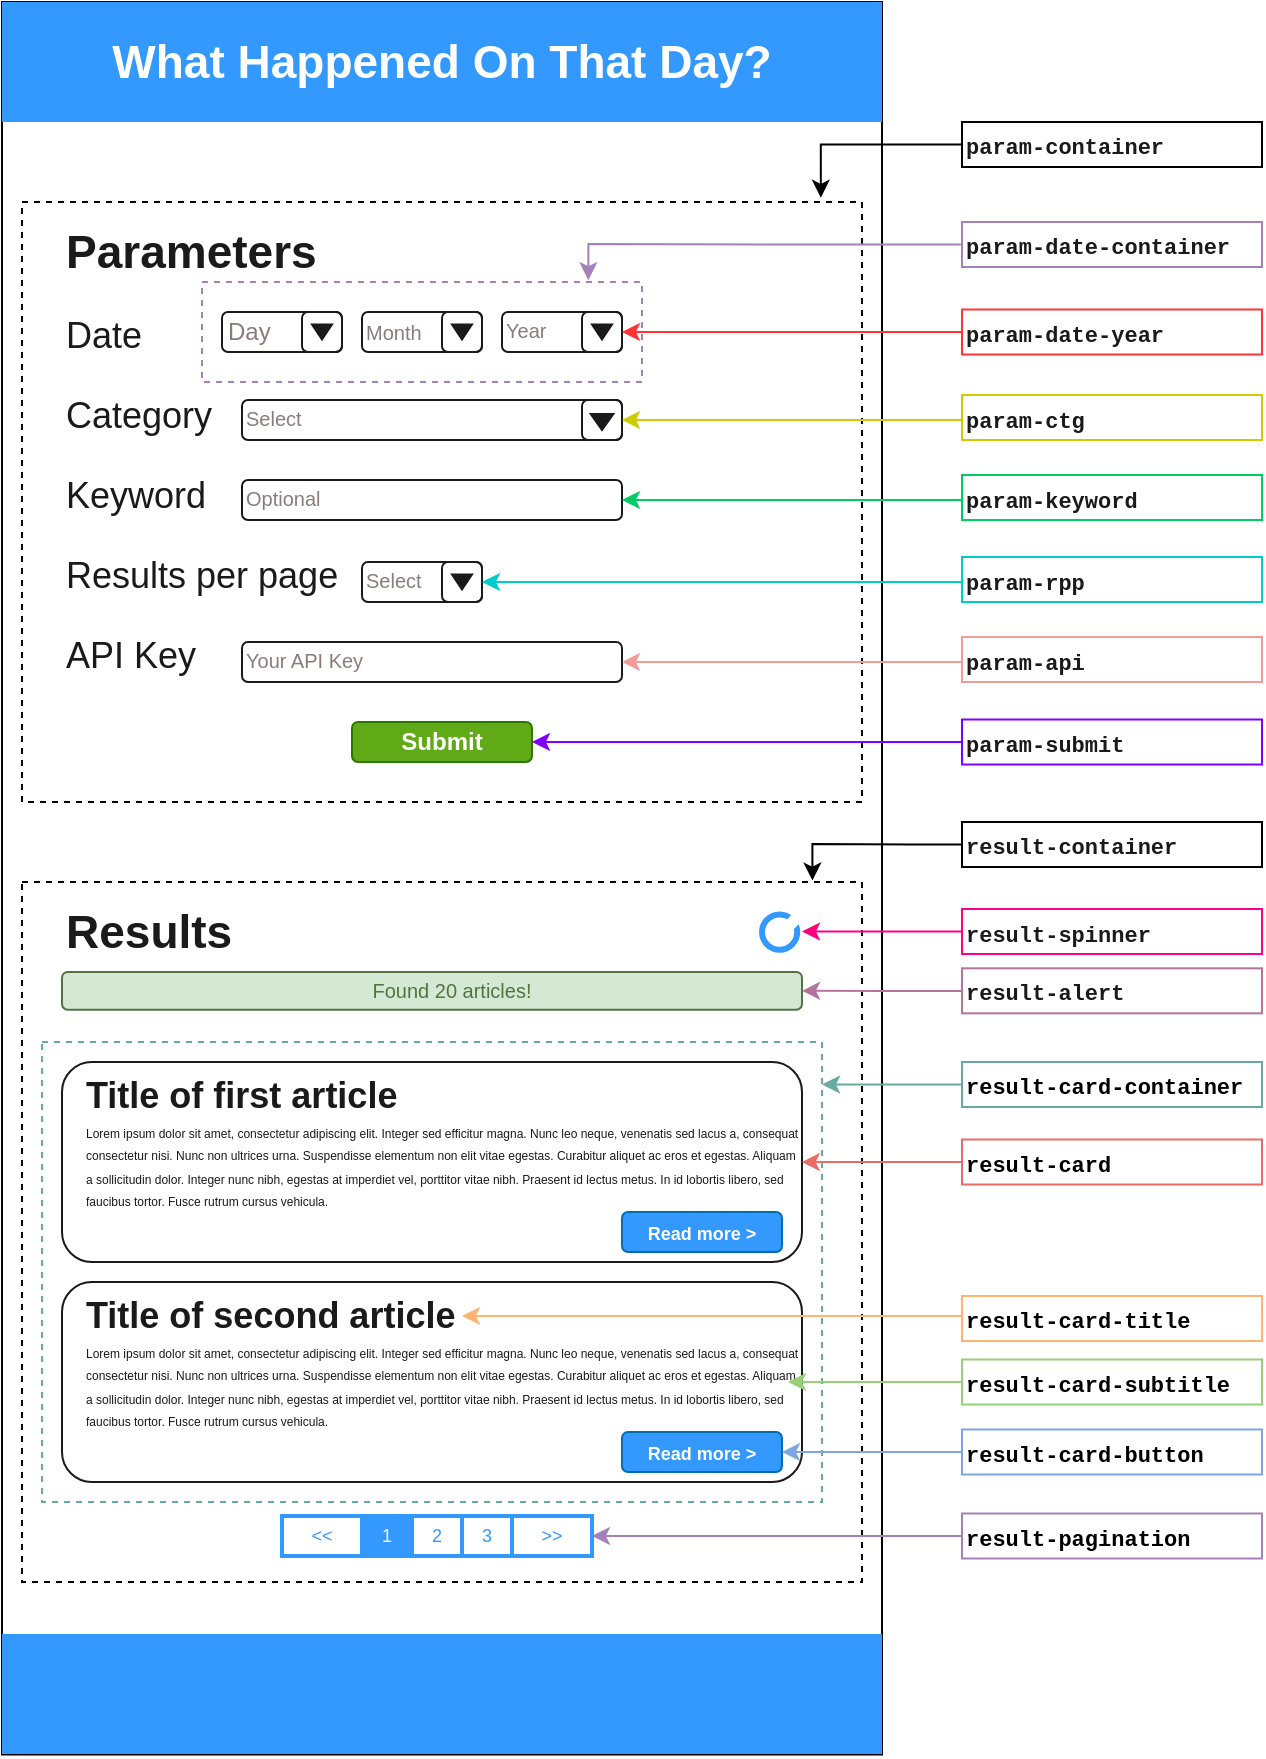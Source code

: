 <mxfile version="20.7.4" type="device"><diagram id="oCm2_WXpaMKiT0WMFbg2" name="Page-1"><mxGraphModel dx="1834" dy="1027" grid="1" gridSize="10" guides="1" tooltips="1" connect="1" arrows="1" fold="1" page="0" pageScale="1" pageWidth="1169" pageHeight="827" math="0" shadow="0"><root><mxCell id="0"/><mxCell id="1" parent="0"/><mxCell id="-UzWEQXrL9eR-i7PNAqn-1" value="" style="rounded=0;whiteSpace=wrap;html=1;rotation=90;fillColor=#FFFFFF;strokeColor=default;movable=0;resizable=0;rotatable=0;deletable=0;editable=0;connectable=0;" parent="1" vertex="1"><mxGeometry x="-258.12" y="258.13" width="876.25" height="440" as="geometry"/></mxCell><mxCell id="-UzWEQXrL9eR-i7PNAqn-127" value="" style="rounded=0;whiteSpace=wrap;html=1;strokeColor=#000000;strokeWidth=1;fontFamily=Courier New;fontSize=11;fontColor=#1A1A1A;fillColor=none;dashed=1;" parent="1" vertex="1"><mxGeometry x="-30" y="140" width="420" height="300" as="geometry"/></mxCell><mxCell id="-UzWEQXrL9eR-i7PNAqn-124" value="" style="rounded=0;whiteSpace=wrap;html=1;strokeColor=#000000;strokeWidth=1;fontFamily=Courier New;fontSize=11;fontColor=#1A1A1A;fillColor=none;dashed=1;" parent="1" vertex="1"><mxGeometry x="-30" y="480" width="420" height="350" as="geometry"/></mxCell><mxCell id="-UzWEQXrL9eR-i7PNAqn-115" value="" style="rounded=0;whiteSpace=wrap;html=1;strokeColor=#67AB9F;strokeWidth=1;fontFamily=Courier New;fontSize=11;fontColor=#1A1A1A;fillColor=none;dashed=1;" parent="1" vertex="1"><mxGeometry x="-20" y="560" width="390" height="230" as="geometry"/></mxCell><mxCell id="-UzWEQXrL9eR-i7PNAqn-2" value="" style="rounded=0;whiteSpace=wrap;html=1;fillColor=#3399FF;fontColor=#ffffff;strokeColor=none;" parent="1" vertex="1"><mxGeometry x="-40" y="40" width="440" height="60" as="geometry"/></mxCell><mxCell id="-UzWEQXrL9eR-i7PNAqn-3" value="&lt;font color=&quot;#ffffff&quot; style=&quot;font-size: 23px;&quot;&gt;&lt;b style=&quot;&quot;&gt;What Happened On That Day?&lt;/b&gt;&lt;/font&gt;" style="text;html=1;strokeColor=none;fillColor=none;align=center;verticalAlign=middle;whiteSpace=wrap;rounded=0;" parent="1" vertex="1"><mxGeometry x="-40" y="40" width="440" height="60" as="geometry"/></mxCell><mxCell id="-UzWEQXrL9eR-i7PNAqn-4" value="&lt;font color=&quot;#1a1a1a&quot;&gt;&lt;b&gt;Parameters&lt;/b&gt;&lt;/font&gt;" style="text;html=1;align=left;verticalAlign=middle;whiteSpace=wrap;rounded=0;fontSize=23;" parent="1" vertex="1"><mxGeometry x="-10" y="150" width="160" height="30" as="geometry"/></mxCell><mxCell id="-UzWEQXrL9eR-i7PNAqn-5" value="&lt;font style=&quot;font-size: 18px;&quot;&gt;Date&lt;/font&gt;" style="text;html=1;strokeColor=none;fillColor=none;align=left;verticalAlign=middle;whiteSpace=wrap;rounded=0;fontSize=23;fontColor=#1A1A1A;" parent="1" vertex="1"><mxGeometry x="-10" y="190" width="60" height="30" as="geometry"/></mxCell><mxCell id="-UzWEQXrL9eR-i7PNAqn-10" value="" style="group" parent="1" vertex="1" connectable="0"><mxGeometry x="70" y="195" width="60" height="25" as="geometry"/></mxCell><mxCell id="-UzWEQXrL9eR-i7PNAqn-7" value="" style="rounded=1;whiteSpace=wrap;html=1;fontSize=18;fontColor=#1A1A1A;fillColor=none;strokeColor=#1A1A1A;strokeWidth=1;" parent="-UzWEQXrL9eR-i7PNAqn-10" vertex="1"><mxGeometry width="60" height="20" as="geometry"/></mxCell><mxCell id="-UzWEQXrL9eR-i7PNAqn-8" value="" style="rounded=1;whiteSpace=wrap;html=1;strokeColor=#1A1A1A;strokeWidth=1;fontSize=18;fontColor=#1A1A1A;fillColor=none;" parent="-UzWEQXrL9eR-i7PNAqn-10" vertex="1"><mxGeometry x="40" width="20" height="20" as="geometry"/></mxCell><mxCell id="-UzWEQXrL9eR-i7PNAqn-9" value="" style="triangle;whiteSpace=wrap;html=1;strokeColor=#1A1A1A;strokeWidth=1;fontSize=18;fontColor=#1A1A1A;fillColor=#1A1A1A;rotation=90;" parent="-UzWEQXrL9eR-i7PNAqn-10" vertex="1"><mxGeometry x="46.25" y="5" width="7.5" height="10" as="geometry"/></mxCell><mxCell id="-UzWEQXrL9eR-i7PNAqn-19" value="&lt;font color=&quot;#8a7c7c&quot; style=&quot;font-size: 12px;&quot;&gt;Day&lt;/font&gt;" style="text;html=1;strokeColor=none;fillColor=none;align=left;verticalAlign=middle;whiteSpace=wrap;rounded=0;strokeWidth=1;fontSize=18;fontColor=#1A1A1A;" parent="-UzWEQXrL9eR-i7PNAqn-10" vertex="1"><mxGeometry x="0.75" y="-2" width="29.25" height="20" as="geometry"/></mxCell><mxCell id="-UzWEQXrL9eR-i7PNAqn-11" value="" style="group" parent="1" vertex="1" connectable="0"><mxGeometry x="140" y="195" width="60" height="20" as="geometry"/></mxCell><mxCell id="-UzWEQXrL9eR-i7PNAqn-12" value="" style="rounded=1;whiteSpace=wrap;html=1;fontSize=18;fontColor=#1A1A1A;fillColor=none;strokeColor=#1A1A1A;strokeWidth=1;" parent="-UzWEQXrL9eR-i7PNAqn-11" vertex="1"><mxGeometry width="60" height="20" as="geometry"/></mxCell><mxCell id="-UzWEQXrL9eR-i7PNAqn-13" value="" style="rounded=1;whiteSpace=wrap;html=1;strokeColor=#1A1A1A;strokeWidth=1;fontSize=18;fontColor=#1A1A1A;fillColor=none;" parent="-UzWEQXrL9eR-i7PNAqn-11" vertex="1"><mxGeometry x="40" width="20" height="20" as="geometry"/></mxCell><mxCell id="-UzWEQXrL9eR-i7PNAqn-14" value="" style="triangle;whiteSpace=wrap;html=1;strokeColor=#1A1A1A;strokeWidth=1;fontSize=18;fontColor=#1A1A1A;fillColor=#1A1A1A;rotation=90;" parent="-UzWEQXrL9eR-i7PNAqn-11" vertex="1"><mxGeometry x="46.25" y="5" width="7.5" height="10" as="geometry"/></mxCell><mxCell id="-UzWEQXrL9eR-i7PNAqn-20" value="&lt;font color=&quot;#8a7c7c&quot; style=&quot;font-size: 10px;&quot;&gt;Month&lt;/font&gt;" style="text;html=1;strokeColor=none;fillColor=none;align=left;verticalAlign=middle;whiteSpace=wrap;rounded=0;strokeWidth=1;fontSize=18;fontColor=#1A1A1A;" parent="-UzWEQXrL9eR-i7PNAqn-11" vertex="1"><mxGeometry y="-2" width="30" height="20" as="geometry"/></mxCell><mxCell id="-UzWEQXrL9eR-i7PNAqn-15" value="" style="group" parent="1" vertex="1" connectable="0"><mxGeometry x="210" y="195" width="60" height="20" as="geometry"/></mxCell><mxCell id="-UzWEQXrL9eR-i7PNAqn-16" value="" style="rounded=1;whiteSpace=wrap;html=1;fontSize=18;fontColor=#1A1A1A;fillColor=none;strokeColor=#1A1A1A;strokeWidth=1;" parent="-UzWEQXrL9eR-i7PNAqn-15" vertex="1"><mxGeometry width="60" height="20" as="geometry"/></mxCell><mxCell id="-UzWEQXrL9eR-i7PNAqn-17" value="" style="rounded=1;whiteSpace=wrap;html=1;strokeColor=#1A1A1A;strokeWidth=1;fontSize=18;fontColor=#1A1A1A;fillColor=none;" parent="-UzWEQXrL9eR-i7PNAqn-15" vertex="1"><mxGeometry x="40" width="20" height="20" as="geometry"/></mxCell><mxCell id="-UzWEQXrL9eR-i7PNAqn-18" value="" style="triangle;whiteSpace=wrap;html=1;strokeColor=#1A1A1A;strokeWidth=1;fontSize=18;fontColor=#1A1A1A;fillColor=#1A1A1A;rotation=90;" parent="-UzWEQXrL9eR-i7PNAqn-15" vertex="1"><mxGeometry x="46.25" y="5" width="7.5" height="10" as="geometry"/></mxCell><mxCell id="-UzWEQXrL9eR-i7PNAqn-21" value="&lt;font color=&quot;#8a7c7c&quot; style=&quot;font-size: 10px;&quot;&gt;Year&lt;/font&gt;" style="text;html=1;strokeColor=none;fillColor=none;align=left;verticalAlign=middle;whiteSpace=wrap;rounded=0;strokeWidth=1;fontSize=18;fontColor=#1A1A1A;" parent="-UzWEQXrL9eR-i7PNAqn-15" vertex="1"><mxGeometry y="-3" width="30" height="20" as="geometry"/></mxCell><mxCell id="-UzWEQXrL9eR-i7PNAqn-22" value="&lt;font style=&quot;font-size: 18px;&quot;&gt;Category&lt;/font&gt;" style="text;html=1;strokeColor=none;fillColor=none;align=left;verticalAlign=middle;whiteSpace=wrap;rounded=0;fontSize=23;fontColor=#1A1A1A;" parent="1" vertex="1"><mxGeometry x="-10" y="230" width="90" height="30" as="geometry"/></mxCell><mxCell id="-UzWEQXrL9eR-i7PNAqn-23" value="" style="group" parent="1" vertex="1" connectable="0"><mxGeometry x="80" y="239" width="190" height="21.25" as="geometry"/></mxCell><mxCell id="-UzWEQXrL9eR-i7PNAqn-24" value="" style="rounded=1;whiteSpace=wrap;html=1;fontSize=18;fontColor=#1A1A1A;fillColor=none;strokeColor=#1A1A1A;strokeWidth=1;" parent="-UzWEQXrL9eR-i7PNAqn-23" vertex="1"><mxGeometry width="190" height="20" as="geometry"/></mxCell><mxCell id="-UzWEQXrL9eR-i7PNAqn-25" value="" style="rounded=1;whiteSpace=wrap;html=1;strokeColor=#1A1A1A;strokeWidth=1;fontSize=18;fontColor=#1A1A1A;fillColor=none;" parent="-UzWEQXrL9eR-i7PNAqn-23" vertex="1"><mxGeometry x="170" width="20" height="20" as="geometry"/></mxCell><mxCell id="-UzWEQXrL9eR-i7PNAqn-26" value="" style="triangle;whiteSpace=wrap;html=1;strokeColor=#1A1A1A;strokeWidth=1;fontSize=18;fontColor=#1A1A1A;fillColor=#1A1A1A;rotation=90;" parent="-UzWEQXrL9eR-i7PNAqn-23" vertex="1"><mxGeometry x="176.01" y="5.39" width="7.97" height="11.25" as="geometry"/></mxCell><mxCell id="-UzWEQXrL9eR-i7PNAqn-27" value="&lt;font color=&quot;#8a7c7c&quot; style=&quot;font-size: 10px;&quot;&gt;Select&lt;/font&gt;" style="text;html=1;strokeColor=none;fillColor=none;align=left;verticalAlign=middle;whiteSpace=wrap;rounded=0;strokeWidth=1;fontSize=18;fontColor=#1A1A1A;" parent="-UzWEQXrL9eR-i7PNAqn-23" vertex="1"><mxGeometry y="-3" width="47.5" height="20" as="geometry"/></mxCell><mxCell id="-UzWEQXrL9eR-i7PNAqn-30" value="&lt;b&gt;Submit&lt;/b&gt;" style="rounded=1;whiteSpace=wrap;html=1;strokeColor=#2D7600;strokeWidth=1;fontSize=12;fontColor=#ffffff;fillColor=#60a917;" parent="1" vertex="1"><mxGeometry x="135" y="400" width="90" height="20" as="geometry"/></mxCell><mxCell id="-UzWEQXrL9eR-i7PNAqn-48" value="" style="rounded=0;whiteSpace=wrap;html=1;fillColor=#3399FF;fontColor=#ffffff;strokeColor=none;movable=0;resizable=0;rotatable=0;deletable=0;editable=0;connectable=0;" parent="1" vertex="1"><mxGeometry x="-40" y="856" width="440" height="60" as="geometry"/></mxCell><mxCell id="-UzWEQXrL9eR-i7PNAqn-52" value="&lt;font style=&quot;font-size: 18px;&quot;&gt;Keyword&lt;/font&gt;" style="text;html=1;strokeColor=none;fillColor=none;align=left;verticalAlign=middle;whiteSpace=wrap;rounded=0;fontSize=23;fontColor=#1A1A1A;" parent="1" vertex="1"><mxGeometry x="-10" y="270" width="90" height="30" as="geometry"/></mxCell><mxCell id="-UzWEQXrL9eR-i7PNAqn-53" value="" style="group" parent="1" vertex="1" connectable="0"><mxGeometry x="80" y="279" width="190" height="21.25" as="geometry"/></mxCell><mxCell id="-UzWEQXrL9eR-i7PNAqn-54" value="" style="rounded=1;whiteSpace=wrap;html=1;fontSize=18;fontColor=#1A1A1A;fillColor=none;strokeColor=#1A1A1A;strokeWidth=1;" parent="-UzWEQXrL9eR-i7PNAqn-53" vertex="1"><mxGeometry width="190" height="20" as="geometry"/></mxCell><mxCell id="-UzWEQXrL9eR-i7PNAqn-57" value="&lt;font color=&quot;#8a7c7c&quot; style=&quot;font-size: 10px;&quot;&gt;Optional&lt;/font&gt;" style="text;html=1;strokeColor=none;fillColor=none;align=left;verticalAlign=middle;whiteSpace=wrap;rounded=0;strokeWidth=1;fontSize=18;fontColor=#1A1A1A;" parent="-UzWEQXrL9eR-i7PNAqn-53" vertex="1"><mxGeometry y="-3" width="70" height="20" as="geometry"/></mxCell><mxCell id="-UzWEQXrL9eR-i7PNAqn-58" value="&lt;font style=&quot;font-size: 18px;&quot;&gt;Results per page&lt;/font&gt;" style="text;html=1;strokeColor=none;fillColor=none;align=left;verticalAlign=middle;whiteSpace=wrap;rounded=0;fontSize=23;fontColor=#1A1A1A;" parent="1" vertex="1"><mxGeometry x="-10" y="310" width="140" height="30" as="geometry"/></mxCell><mxCell id="-UzWEQXrL9eR-i7PNAqn-59" value="" style="group" parent="1" vertex="1" connectable="0"><mxGeometry x="140" y="320" width="60" height="20" as="geometry"/></mxCell><mxCell id="-UzWEQXrL9eR-i7PNAqn-60" value="" style="rounded=1;whiteSpace=wrap;html=1;fontSize=18;fontColor=#1A1A1A;fillColor=none;strokeColor=#1A1A1A;strokeWidth=1;" parent="-UzWEQXrL9eR-i7PNAqn-59" vertex="1"><mxGeometry width="60" height="20" as="geometry"/></mxCell><mxCell id="-UzWEQXrL9eR-i7PNAqn-61" value="" style="rounded=1;whiteSpace=wrap;html=1;strokeColor=#1A1A1A;strokeWidth=1;fontSize=18;fontColor=#1A1A1A;fillColor=none;" parent="-UzWEQXrL9eR-i7PNAqn-59" vertex="1"><mxGeometry x="40" width="20" height="20" as="geometry"/></mxCell><mxCell id="-UzWEQXrL9eR-i7PNAqn-62" value="" style="triangle;whiteSpace=wrap;html=1;strokeColor=#1A1A1A;strokeWidth=1;fontSize=18;fontColor=#1A1A1A;fillColor=#1A1A1A;rotation=90;" parent="-UzWEQXrL9eR-i7PNAqn-59" vertex="1"><mxGeometry x="46.25" y="5" width="7.5" height="10" as="geometry"/></mxCell><mxCell id="-UzWEQXrL9eR-i7PNAqn-63" value="&lt;font color=&quot;#8a7c7c&quot; style=&quot;font-size: 10px;&quot;&gt;Select&lt;/font&gt;" style="text;html=1;strokeColor=none;fillColor=none;align=left;verticalAlign=middle;whiteSpace=wrap;rounded=0;strokeWidth=1;fontSize=18;fontColor=#1A1A1A;" parent="-UzWEQXrL9eR-i7PNAqn-59" vertex="1"><mxGeometry y="-3" width="30" height="20" as="geometry"/></mxCell><mxCell id="-UzWEQXrL9eR-i7PNAqn-29" value="&lt;font color=&quot;#1a1a1a&quot;&gt;&lt;b&gt;Results&lt;/b&gt;&lt;/font&gt;" style="text;html=1;align=left;verticalAlign=middle;whiteSpace=wrap;rounded=0;fontSize=23;" parent="1" vertex="1"><mxGeometry x="-10" y="490" width="90" height="30" as="geometry"/></mxCell><mxCell id="-UzWEQXrL9eR-i7PNAqn-37" value="" style="group" parent="1" vertex="1" connectable="0"><mxGeometry x="-10" y="570" width="370" height="100" as="geometry"/></mxCell><mxCell id="-UzWEQXrL9eR-i7PNAqn-31" value="" style="rounded=1;whiteSpace=wrap;html=1;strokeColor=#1A1A1A;strokeWidth=1;fontSize=12;fontColor=#8A7C7C;fillColor=none;" parent="-UzWEQXrL9eR-i7PNAqn-37" vertex="1"><mxGeometry width="370" height="100" as="geometry"/></mxCell><mxCell id="-UzWEQXrL9eR-i7PNAqn-32" value="&lt;font style=&quot;font-size: 18px;&quot;&gt;&lt;b&gt;Title of first article&lt;/b&gt;&lt;/font&gt;" style="text;html=1;strokeColor=none;fillColor=none;align=left;verticalAlign=middle;whiteSpace=wrap;rounded=0;fontSize=23;fontColor=#1A1A1A;" parent="-UzWEQXrL9eR-i7PNAqn-37" vertex="1"><mxGeometry x="10" width="190" height="30" as="geometry"/></mxCell><mxCell id="-UzWEQXrL9eR-i7PNAqn-34" value="&lt;p style=&quot;line-height: 22%;&quot;&gt;&lt;font style=&quot;font-size: 6px;&quot;&gt;Lorem ipsum dolor sit amet, consectetur adipiscing elit. Integer sed efficitur magna. Nunc leo neque, venenatis sed lacus a, consequat consectetur nisi. Nunc non ultrices urna. Suspendisse elementum non elit vitae egestas. Curabitur aliquet ac eros et egestas. Aliquam a sollicitudin dolor. Integer nunc nibh, egestas at imperdiet vel, porttitor vitae nibh. Praesent id lectus metus. In id lobortis libero, sed faucibus tortor. Fusce rutrum cursus vehicula. &lt;/font&gt;&lt;/p&gt;" style="text;html=1;strokeColor=none;fillColor=none;align=left;verticalAlign=middle;whiteSpace=wrap;rounded=0;fontSize=23;fontColor=#1A1A1A;" parent="-UzWEQXrL9eR-i7PNAqn-37" vertex="1"><mxGeometry x="10" y="25" width="360" height="50" as="geometry"/></mxCell><mxCell id="-UzWEQXrL9eR-i7PNAqn-35" value="&lt;p style=&quot;line-height: 100%;&quot;&gt;&lt;b&gt;&lt;font style=&quot;font-size: 9px;&quot;&gt;Read more &amp;gt;&lt;/font&gt;&lt;/b&gt;&lt;/p&gt;" style="rounded=1;whiteSpace=wrap;html=1;strokeColor=#006EAF;strokeWidth=1;fontSize=12;fontColor=#ffffff;fillColor=#3399FF;" parent="-UzWEQXrL9eR-i7PNAqn-37" vertex="1"><mxGeometry x="280" y="75" width="80" height="20" as="geometry"/></mxCell><mxCell id="-UzWEQXrL9eR-i7PNAqn-71" value="" style="group" parent="1" vertex="1" connectable="0"><mxGeometry x="-10" y="680" width="370" height="100" as="geometry"/></mxCell><mxCell id="-UzWEQXrL9eR-i7PNAqn-39" value="" style="rounded=1;whiteSpace=wrap;html=1;strokeColor=#1A1A1A;strokeWidth=1;fontSize=12;fontColor=#8A7C7C;fillColor=none;container=0;" parent="-UzWEQXrL9eR-i7PNAqn-71" vertex="1"><mxGeometry width="370" height="100" as="geometry"/></mxCell><mxCell id="-UzWEQXrL9eR-i7PNAqn-40" value="&lt;font style=&quot;font-size: 18px;&quot;&gt;&lt;b&gt;Title of second article&lt;/b&gt;&lt;/font&gt;" style="text;html=1;strokeColor=none;fillColor=none;align=left;verticalAlign=middle;whiteSpace=wrap;rounded=0;fontSize=23;fontColor=#1A1A1A;" parent="-UzWEQXrL9eR-i7PNAqn-71" vertex="1"><mxGeometry x="10" width="190" height="30" as="geometry"/></mxCell><mxCell id="-UzWEQXrL9eR-i7PNAqn-41" value="&lt;p style=&quot;line-height: 22%;&quot;&gt;&lt;font style=&quot;font-size: 6px;&quot;&gt;Lorem ipsum dolor sit amet, consectetur adipiscing elit. Integer sed efficitur magna. Nunc leo neque, venenatis sed lacus a, consequat consectetur nisi. Nunc non ultrices urna. Suspendisse elementum non elit vitae egestas. Curabitur aliquet ac eros et egestas. Aliquam a sollicitudin dolor. Integer nunc nibh, egestas at imperdiet vel, porttitor vitae nibh. Praesent id lectus metus. In id lobortis libero, sed faucibus tortor. Fusce rutrum cursus vehicula. &lt;/font&gt;&lt;/p&gt;" style="text;html=1;strokeColor=none;fillColor=none;align=left;verticalAlign=middle;whiteSpace=wrap;rounded=0;fontSize=23;fontColor=#1A1A1A;" parent="-UzWEQXrL9eR-i7PNAqn-71" vertex="1"><mxGeometry x="10" y="25" width="360" height="50" as="geometry"/></mxCell><mxCell id="-UzWEQXrL9eR-i7PNAqn-42" value="&lt;p style=&quot;line-height: 100%;&quot;&gt;&lt;b&gt;&lt;font style=&quot;font-size: 9px;&quot;&gt;Read more &amp;gt;&lt;/font&gt;&lt;/b&gt;&lt;/p&gt;" style="rounded=1;whiteSpace=wrap;html=1;strokeColor=#006EAF;strokeWidth=1;fontSize=12;fontColor=#ffffff;fillColor=#3399FF;" parent="-UzWEQXrL9eR-i7PNAqn-71" vertex="1"><mxGeometry x="280" y="75" width="80" height="20" as="geometry"/></mxCell><mxCell id="-UzWEQXrL9eR-i7PNAqn-72" value="" style="group" parent="1" vertex="1" connectable="0"><mxGeometry x="100" y="797" width="155" height="20" as="geometry"/></mxCell><mxCell id="-UzWEQXrL9eR-i7PNAqn-69" value="&lt;font&gt;&amp;gt;&amp;gt;&lt;/font&gt;" style="rounded=0;whiteSpace=wrap;html=1;strokeColor=#3399FF;strokeWidth=2;fontSize=9;fontColor=#3399FF;fillColor=none;" parent="-UzWEQXrL9eR-i7PNAqn-72" vertex="1"><mxGeometry x="115" width="40" height="20" as="geometry"/></mxCell><mxCell id="-UzWEQXrL9eR-i7PNAqn-65" value="&lt;font color=&quot;#3399ff&quot;&gt;&amp;lt;&amp;lt;&lt;/font&gt;" style="rounded=0;whiteSpace=wrap;html=1;strokeColor=#3399FF;strokeWidth=2;fontSize=9;fontColor=#8A7C7C;fillColor=none;" parent="-UzWEQXrL9eR-i7PNAqn-72" vertex="1"><mxGeometry width="40" height="20" as="geometry"/></mxCell><mxCell id="-UzWEQXrL9eR-i7PNAqn-66" value="&lt;font color=&quot;#ffffff&quot;&gt;1&lt;/font&gt;" style="rounded=0;whiteSpace=wrap;html=1;strokeColor=#3399FF;strokeWidth=2;fontSize=9;fontColor=#8A7C7C;fillColor=#3399FF;" parent="-UzWEQXrL9eR-i7PNAqn-72" vertex="1"><mxGeometry x="40" width="25" height="20" as="geometry"/></mxCell><mxCell id="-UzWEQXrL9eR-i7PNAqn-67" value="&lt;font&gt;2&lt;/font&gt;" style="rounded=0;whiteSpace=wrap;html=1;strokeColor=#3399FF;strokeWidth=2;fontSize=9;fontColor=#3399FF;fillColor=none;" parent="-UzWEQXrL9eR-i7PNAqn-72" vertex="1"><mxGeometry x="65" width="25" height="20" as="geometry"/></mxCell><mxCell id="-UzWEQXrL9eR-i7PNAqn-68" value="&lt;font&gt;3&lt;/font&gt;" style="rounded=0;whiteSpace=wrap;html=1;strokeColor=#3399FF;strokeWidth=2;fontSize=9;fontColor=#3399FF;fillColor=none;" parent="-UzWEQXrL9eR-i7PNAqn-72" vertex="1"><mxGeometry x="90" width="25" height="20" as="geometry"/></mxCell><mxCell id="-UzWEQXrL9eR-i7PNAqn-75" value="" style="group" parent="1" vertex="1" connectable="0"><mxGeometry x="340" y="494" width="21.34" height="19.87" as="geometry"/></mxCell><mxCell id="-UzWEQXrL9eR-i7PNAqn-50" value="" style="ellipse;whiteSpace=wrap;html=1;aspect=fixed;strokeColor=#3399FF;strokeWidth=3;fontSize=9;fontColor=#ffffff;fillColor=none;" parent="-UzWEQXrL9eR-i7PNAqn-75" vertex="1"><mxGeometry y="2.254" width="17.616" height="17.616" as="geometry"/></mxCell><mxCell id="-UzWEQXrL9eR-i7PNAqn-74" value="" style="rounded=0;whiteSpace=wrap;html=1;strokeColor=none;strokeWidth=2;fontSize=9;fontColor=#3399FF;fillColor=#FFFFFF;rotation=-225;" parent="-UzWEQXrL9eR-i7PNAqn-75" vertex="1"><mxGeometry x="11.745" y="2.254" width="8.809" height="5.872" as="geometry"/></mxCell><mxCell id="-UzWEQXrL9eR-i7PNAqn-86" style="edgeStyle=orthogonalEdgeStyle;rounded=0;orthogonalLoop=1;jettySize=auto;html=1;exitX=0;exitY=0.5;exitDx=0;exitDy=0;entryX=1;entryY=0.5;entryDx=0;entryDy=0;fontFamily=Courier New;fontSize=11;fontColor=#1A1A1A;fillColor=#e51400;strokeColor=#FF3333;" parent="1" source="-UzWEQXrL9eR-i7PNAqn-78" target="-UzWEQXrL9eR-i7PNAqn-17" edge="1"><mxGeometry relative="1" as="geometry"><Array as="points"><mxPoint x="440" y="205"/></Array></mxGeometry></mxCell><mxCell id="-UzWEQXrL9eR-i7PNAqn-78" value="&lt;span style=&quot;border-color: var(--border-color); color: rgb(26, 26, 26); font-family: &amp;quot;Courier New&amp;quot;; font-size: 11px; font-style: normal; font-variant-ligatures: normal; font-variant-caps: normal; letter-spacing: normal; orphans: 2; text-align: left; text-indent: 0px; text-transform: none; widows: 2; word-spacing: 0px; -webkit-text-stroke-width: 0px; text-decoration-thickness: initial; text-decoration-style: initial; text-decoration-color: initial; background-color: rgb(255, 255, 255);&quot;&gt;param-date-year&lt;br&gt;&lt;/span&gt;" style="text;whiteSpace=wrap;html=1;fontSize=11;fontFamily=Courier New;fontColor=#1A1A1A;strokeColor=#FF3333;fillColor=default;fontStyle=1" parent="1" vertex="1"><mxGeometry x="440" y="193.75" width="150" height="22.5" as="geometry"/></mxCell><mxCell id="-UzWEQXrL9eR-i7PNAqn-88" style="edgeStyle=orthogonalEdgeStyle;rounded=0;orthogonalLoop=1;jettySize=auto;html=1;exitX=0;exitY=0.5;exitDx=0;exitDy=0;entryX=1;entryY=0.5;entryDx=0;entryDy=0;strokeColor=#CCCC00;fontFamily=Courier New;fontSize=11;fontColor=#1A1A1A;" parent="1" source="-UzWEQXrL9eR-i7PNAqn-82" target="-UzWEQXrL9eR-i7PNAqn-25" edge="1"><mxGeometry relative="1" as="geometry"><mxPoint x="175" y="235.5" as="targetPoint"/><Array as="points"><mxPoint x="440" y="249"/></Array></mxGeometry></mxCell><mxCell id="-UzWEQXrL9eR-i7PNAqn-82" value="&lt;b style=&quot;border-color: var(--border-color);&quot;&gt;param-ctg&lt;br&gt;&lt;/b&gt;" style="text;whiteSpace=wrap;html=1;fontSize=11;fontFamily=Courier New;fontColor=#1A1A1A;strokeColor=#CCCC00;fillColor=default;fontStyle=1" parent="1" vertex="1"><mxGeometry x="440" y="236.5" width="150" height="22.5" as="geometry"/></mxCell><mxCell id="-UzWEQXrL9eR-i7PNAqn-95" style="edgeStyle=orthogonalEdgeStyle;rounded=0;orthogonalLoop=1;jettySize=auto;html=1;entryX=1;entryY=0.5;entryDx=0;entryDy=0;strokeColor=#00CC66;fontFamily=Courier New;fontSize=11;fontColor=#1A1A1A;exitX=0;exitY=0.5;exitDx=0;exitDy=0;" parent="1" source="-UzWEQXrL9eR-i7PNAqn-94" target="-UzWEQXrL9eR-i7PNAqn-54" edge="1"><mxGeometry relative="1" as="geometry"><Array as="points"><mxPoint x="460" y="289"/></Array></mxGeometry></mxCell><mxCell id="-UzWEQXrL9eR-i7PNAqn-94" value="&lt;b style=&quot;border-color: var(--border-color);&quot;&gt;param-keyword&lt;br&gt;&lt;/b&gt;" style="text;whiteSpace=wrap;html=1;fontSize=11;fontFamily=Courier New;fontColor=#1A1A1A;strokeColor=#00CC66;fillColor=default;fontStyle=1" parent="1" vertex="1"><mxGeometry x="440" y="276.5" width="150" height="22.5" as="geometry"/></mxCell><mxCell id="-UzWEQXrL9eR-i7PNAqn-97" style="edgeStyle=orthogonalEdgeStyle;rounded=0;orthogonalLoop=1;jettySize=auto;html=1;exitX=0;exitY=0.5;exitDx=0;exitDy=0;strokeColor=#00CCCC;fontFamily=Courier New;fontSize=11;fontColor=#1A1A1A;" parent="1" source="-UzWEQXrL9eR-i7PNAqn-96" target="-UzWEQXrL9eR-i7PNAqn-61" edge="1"><mxGeometry relative="1" as="geometry"><Array as="points"><mxPoint x="440" y="330"/></Array></mxGeometry></mxCell><mxCell id="-UzWEQXrL9eR-i7PNAqn-96" value="&lt;b style=&quot;border-color: var(--border-color);&quot;&gt;param-rpp&lt;br&gt;&lt;/b&gt;" style="text;whiteSpace=wrap;html=1;fontSize=11;fontFamily=Courier New;fontColor=#1A1A1A;strokeColor=#00CCCC;fillColor=default;fontStyle=1" parent="1" vertex="1"><mxGeometry x="440" y="317.5" width="150" height="22.5" as="geometry"/></mxCell><mxCell id="-UzWEQXrL9eR-i7PNAqn-99" style="edgeStyle=orthogonalEdgeStyle;rounded=0;orthogonalLoop=1;jettySize=auto;html=1;entryX=1;entryY=0.5;entryDx=0;entryDy=0;strokeColor=#7F00FF;fontFamily=Courier New;fontSize=11;fontColor=#1A1A1A;" parent="1" source="-UzWEQXrL9eR-i7PNAqn-98" target="-UzWEQXrL9eR-i7PNAqn-30" edge="1"><mxGeometry relative="1" as="geometry"/></mxCell><mxCell id="-UzWEQXrL9eR-i7PNAqn-98" value="&lt;b style=&quot;border-color: var(--border-color);&quot;&gt;param-submit&lt;br&gt;&lt;/b&gt;" style="text;whiteSpace=wrap;html=1;fontSize=11;fontFamily=Courier New;fontColor=#1A1A1A;strokeColor=#7F00FF;fillColor=default;fontStyle=1" parent="1" vertex="1"><mxGeometry x="440" y="398.75" width="150" height="22.5" as="geometry"/></mxCell><mxCell id="-UzWEQXrL9eR-i7PNAqn-101" style="edgeStyle=orthogonalEdgeStyle;rounded=0;orthogonalLoop=1;jettySize=auto;html=1;strokeColor=#FF0080;fontFamily=Courier New;fontSize=11;fontColor=#1A1A1A;" parent="1" source="-UzWEQXrL9eR-i7PNAqn-100" edge="1"><mxGeometry relative="1" as="geometry"><mxPoint x="360" y="504.75" as="targetPoint"/></mxGeometry></mxCell><mxCell id="-UzWEQXrL9eR-i7PNAqn-100" value="&lt;b style=&quot;border-color: var(--border-color);&quot;&gt;result-spinner&lt;br&gt;&lt;/b&gt;" style="text;whiteSpace=wrap;html=1;fontSize=11;fontFamily=Courier New;fontColor=#1A1A1A;strokeColor=#FF0080;fillColor=default;fontStyle=1" parent="1" vertex="1"><mxGeometry x="440" y="493.5" width="150" height="22.5" as="geometry"/></mxCell><mxCell id="-UzWEQXrL9eR-i7PNAqn-104" style="edgeStyle=orthogonalEdgeStyle;rounded=0;orthogonalLoop=1;jettySize=auto;html=1;strokeColor=#67AB9F;fontFamily=Courier New;fontSize=11;fontColor=#1A1A1A;" parent="1" source="-UzWEQXrL9eR-i7PNAqn-102" edge="1"><mxGeometry relative="1" as="geometry"><mxPoint x="370" y="581.25" as="targetPoint"/></mxGeometry></mxCell><mxCell id="-UzWEQXrL9eR-i7PNAqn-102" value="&lt;b style=&quot;border-color: var(--border-color);&quot;&gt;result-card-container&lt;br&gt;&lt;/b&gt;" style="text;whiteSpace=wrap;html=1;fontSize=11;fontFamily=Courier New;fontColor=#000000;strokeColor=#67AB9F;fillColor=none;fontStyle=1" parent="1" vertex="1"><mxGeometry x="440" y="570" width="150" height="22.5" as="geometry"/></mxCell><mxCell id="-UzWEQXrL9eR-i7PNAqn-107" style="edgeStyle=orthogonalEdgeStyle;rounded=0;orthogonalLoop=1;jettySize=auto;html=1;entryX=0.974;entryY=0.261;entryDx=0;entryDy=0;entryPerimeter=0;strokeColor=#EA6B66;fontFamily=Courier New;fontSize=11;fontColor=#1A1A1A;" parent="1" source="-UzWEQXrL9eR-i7PNAqn-106" edge="1"><mxGeometry relative="1" as="geometry"><mxPoint x="359.86" y="620.03" as="targetPoint"/></mxGeometry></mxCell><mxCell id="-UzWEQXrL9eR-i7PNAqn-106" value="&lt;b style=&quot;border-color: var(--border-color);&quot;&gt;result-card&lt;br&gt;&lt;/b&gt;" style="text;whiteSpace=wrap;html=1;fontSize=11;fontFamily=Courier New;fontColor=#000000;strokeColor=#EA6B66;fillColor=none;fontStyle=1" parent="1" vertex="1"><mxGeometry x="440" y="608.75" width="150" height="22.5" as="geometry"/></mxCell><mxCell id="-UzWEQXrL9eR-i7PNAqn-109" style="edgeStyle=orthogonalEdgeStyle;rounded=0;orthogonalLoop=1;jettySize=auto;html=1;strokeColor=#FFB570;fontFamily=Courier New;fontSize=11;fontColor=#1A1A1A;" parent="1" source="-UzWEQXrL9eR-i7PNAqn-108" edge="1"><mxGeometry relative="1" as="geometry"><mxPoint x="190" y="697" as="targetPoint"/><Array as="points"><mxPoint x="380" y="697"/><mxPoint x="380" y="697"/></Array></mxGeometry></mxCell><mxCell id="-UzWEQXrL9eR-i7PNAqn-108" value="&lt;b style=&quot;border-color: var(--border-color);&quot;&gt;result-card-title&lt;br&gt;&lt;/b&gt;" style="text;whiteSpace=wrap;html=1;fontSize=11;fontFamily=Courier New;fontColor=#000000;strokeColor=#FFB570;fillColor=none;fontStyle=1" parent="1" vertex="1"><mxGeometry x="440" y="687" width="150" height="22.5" as="geometry"/></mxCell><mxCell id="-UzWEQXrL9eR-i7PNAqn-111" style="edgeStyle=orthogonalEdgeStyle;rounded=0;orthogonalLoop=1;jettySize=auto;html=1;strokeColor=#97D077;fontFamily=Courier New;fontSize=11;fontColor=#1A1A1A;exitX=0;exitY=0.5;exitDx=0;exitDy=0;" parent="1" source="-UzWEQXrL9eR-i7PNAqn-110" edge="1"><mxGeometry relative="1" as="geometry"><mxPoint x="353" y="730" as="targetPoint"/><mxPoint x="433" y="730.04" as="sourcePoint"/></mxGeometry></mxCell><mxCell id="-UzWEQXrL9eR-i7PNAqn-110" value="&lt;b style=&quot;border-color: var(--border-color);&quot;&gt;result-card-subtitle&lt;br&gt;&lt;/b&gt;" style="text;whiteSpace=wrap;html=1;fontSize=11;fontFamily=Courier New;fontColor=#000000;strokeColor=#97D077;fillColor=none;fontStyle=1" parent="1" vertex="1"><mxGeometry x="440" y="718.75" width="150" height="22.5" as="geometry"/></mxCell><mxCell id="-UzWEQXrL9eR-i7PNAqn-114" style="edgeStyle=orthogonalEdgeStyle;rounded=0;orthogonalLoop=1;jettySize=auto;html=1;strokeColor=#7EA6E0;fontFamily=Courier New;fontSize=11;fontColor=#1A1A1A;entryX=1;entryY=0.5;entryDx=0;entryDy=0;" parent="1" source="-UzWEQXrL9eR-i7PNAqn-113" target="-UzWEQXrL9eR-i7PNAqn-42" edge="1"><mxGeometry relative="1" as="geometry"><mxPoint x="390" y="761.25" as="targetPoint"/></mxGeometry></mxCell><mxCell id="-UzWEQXrL9eR-i7PNAqn-113" value="&lt;b style=&quot;border-color: var(--border-color);&quot;&gt;result-card-button&lt;br&gt;&lt;/b&gt;" style="text;whiteSpace=wrap;html=1;fontSize=11;fontFamily=Courier New;fontColor=#000000;strokeColor=#7EA6E0;fillColor=none;fontStyle=1" parent="1" vertex="1"><mxGeometry x="440" y="753.75" width="150" height="22.5" as="geometry"/></mxCell><mxCell id="-UzWEQXrL9eR-i7PNAqn-117" style="edgeStyle=orthogonalEdgeStyle;rounded=0;orthogonalLoop=1;jettySize=auto;html=1;entryX=1;entryY=0.5;entryDx=0;entryDy=0;strokeColor=#A680B8;fontFamily=Courier New;fontSize=11;fontColor=#1A1A1A;" parent="1" source="-UzWEQXrL9eR-i7PNAqn-116" target="-UzWEQXrL9eR-i7PNAqn-69" edge="1"><mxGeometry relative="1" as="geometry"/></mxCell><mxCell id="-UzWEQXrL9eR-i7PNAqn-116" value="&lt;b style=&quot;border-color: var(--border-color);&quot;&gt;result-pagination&lt;br&gt;&lt;/b&gt;" style="text;whiteSpace=wrap;html=1;fontSize=11;fontFamily=Courier New;fontColor=#000000;strokeColor=#A680B8;fillColor=none;fontStyle=1" parent="1" vertex="1"><mxGeometry x="440" y="795.75" width="150" height="22.5" as="geometry"/></mxCell><mxCell id="-UzWEQXrL9eR-i7PNAqn-119" value="" style="group;fillColor=none;strokeColor=none;fontColor=none;noLabel=1;" parent="1" vertex="1" connectable="0"><mxGeometry x="-10" y="525" width="370" height="20" as="geometry"/></mxCell><mxCell id="-UzWEQXrL9eR-i7PNAqn-120" value="" style="rounded=1;whiteSpace=wrap;html=1;fontSize=18;fontColor=#1A1A1A;fillColor=#D5E8D4;strokeColor=#537342;strokeWidth=1;" parent="-UzWEQXrL9eR-i7PNAqn-119" vertex="1"><mxGeometry width="370" height="18.824" as="geometry"/></mxCell><mxCell id="-UzWEQXrL9eR-i7PNAqn-121" value="&lt;font style=&quot;font-size: 10px;&quot;&gt;Found 20 articles!&lt;/font&gt;" style="text;html=1;strokeColor=none;fillColor=none;align=center;verticalAlign=middle;whiteSpace=wrap;rounded=0;strokeWidth=1;fontSize=18;fontColor=#537342;" parent="-UzWEQXrL9eR-i7PNAqn-119" vertex="1"><mxGeometry x="38.947" y="-2" width="311.579" height="18.82" as="geometry"/></mxCell><mxCell id="-UzWEQXrL9eR-i7PNAqn-123" style="edgeStyle=orthogonalEdgeStyle;rounded=0;orthogonalLoop=1;jettySize=auto;html=1;entryX=1;entryY=0.5;entryDx=0;entryDy=0;strokeColor=#B5739D;fontFamily=Courier New;fontSize=11;fontColor=none;" parent="1" source="-UzWEQXrL9eR-i7PNAqn-122" target="-UzWEQXrL9eR-i7PNAqn-120" edge="1"><mxGeometry relative="1" as="geometry"/></mxCell><mxCell id="-UzWEQXrL9eR-i7PNAqn-122" value="&lt;b style=&quot;border-color: var(--border-color);&quot;&gt;result-alert&lt;br&gt;&lt;/b&gt;" style="text;whiteSpace=wrap;html=1;fontSize=11;fontFamily=Courier New;fontColor=#1A1A1A;strokeColor=#B5739D;fillColor=default;fontStyle=1" parent="1" vertex="1"><mxGeometry x="440" y="523.16" width="150" height="22.5" as="geometry"/></mxCell><mxCell id="-UzWEQXrL9eR-i7PNAqn-126" style="edgeStyle=orthogonalEdgeStyle;rounded=0;orthogonalLoop=1;jettySize=auto;html=1;entryX=0.941;entryY=-0.002;entryDx=0;entryDy=0;entryPerimeter=0;strokeColor=#000000;fontFamily=Courier New;fontSize=11;fontColor=none;" parent="1" source="-UzWEQXrL9eR-i7PNAqn-125" target="-UzWEQXrL9eR-i7PNAqn-124" edge="1"><mxGeometry relative="1" as="geometry"><Array as="points"><mxPoint x="415" y="461"/><mxPoint x="365" y="461"/></Array></mxGeometry></mxCell><mxCell id="-UzWEQXrL9eR-i7PNAqn-125" value="&lt;b style=&quot;border-color: var(--border-color);&quot;&gt;result-container&lt;br&gt;&lt;/b&gt;" style="text;whiteSpace=wrap;html=1;fontSize=11;fontFamily=Courier New;fontColor=#1A1A1A;strokeColor=#000000;fillColor=default;fontStyle=1" parent="1" vertex="1"><mxGeometry x="440" y="450" width="150" height="22.5" as="geometry"/></mxCell><mxCell id="-UzWEQXrL9eR-i7PNAqn-130" style="edgeStyle=orthogonalEdgeStyle;rounded=0;orthogonalLoop=1;jettySize=auto;html=1;entryX=0.951;entryY=-0.007;entryDx=0;entryDy=0;entryPerimeter=0;strokeColor=#000000;fontFamily=Courier New;fontSize=11;fontColor=none;" parent="1" source="-UzWEQXrL9eR-i7PNAqn-128" target="-UzWEQXrL9eR-i7PNAqn-127" edge="1"><mxGeometry relative="1" as="geometry"/></mxCell><mxCell id="-UzWEQXrL9eR-i7PNAqn-128" value="&lt;span style=&quot;border-color: var(--border-color); color: rgb(26, 26, 26); font-family: &amp;quot;Courier New&amp;quot;; font-size: 11px; font-style: normal; font-variant-ligatures: normal; font-variant-caps: normal; letter-spacing: normal; orphans: 2; text-align: left; text-indent: 0px; text-transform: none; widows: 2; word-spacing: 0px; -webkit-text-stroke-width: 0px; text-decoration-thickness: initial; text-decoration-style: initial; text-decoration-color: initial; background-color: rgb(255, 255, 255);&quot;&gt;param-container&lt;br&gt;&lt;/span&gt;" style="text;whiteSpace=wrap;html=1;fontSize=11;fontFamily=Courier New;fontColor=#1A1A1A;strokeColor=#000000;fillColor=default;fontStyle=1" parent="1" vertex="1"><mxGeometry x="440" y="100" width="150" height="22.5" as="geometry"/></mxCell><mxCell id="-CjYnDzaiZ_8pXPsPcxh-1" value="" style="rounded=0;whiteSpace=wrap;html=1;strokeColor=#A680B8;strokeWidth=1;fontFamily=Courier New;fontSize=11;fontColor=#1A1A1A;fillColor=none;dashed=1;" parent="1" vertex="1"><mxGeometry x="60" y="180" width="220" height="50" as="geometry"/></mxCell><mxCell id="-CjYnDzaiZ_8pXPsPcxh-3" style="edgeStyle=orthogonalEdgeStyle;rounded=0;orthogonalLoop=1;jettySize=auto;html=1;entryX=0.878;entryY=-0.018;entryDx=0;entryDy=0;entryPerimeter=0;strokeColor=#A680B8;" parent="1" source="-CjYnDzaiZ_8pXPsPcxh-2" target="-CjYnDzaiZ_8pXPsPcxh-1" edge="1"><mxGeometry relative="1" as="geometry"><Array as="points"><mxPoint x="360" y="161"/><mxPoint x="253" y="161"/></Array></mxGeometry></mxCell><mxCell id="-CjYnDzaiZ_8pXPsPcxh-2" value="&lt;span style=&quot;border-color: var(--border-color); color: rgb(26, 26, 26); font-family: &amp;quot;Courier New&amp;quot;; font-size: 11px; font-style: normal; font-variant-ligatures: normal; font-variant-caps: normal; letter-spacing: normal; orphans: 2; text-align: left; text-indent: 0px; text-transform: none; widows: 2; word-spacing: 0px; -webkit-text-stroke-width: 0px; text-decoration-thickness: initial; text-decoration-style: initial; text-decoration-color: initial; background-color: rgb(255, 255, 255);&quot;&gt;param-date-container&lt;br&gt;&lt;/span&gt;" style="text;whiteSpace=wrap;html=1;fontSize=11;fontFamily=Courier New;fontColor=#1A1A1A;strokeColor=#A680B8;fillColor=default;fontStyle=1" parent="1" vertex="1"><mxGeometry x="440" y="150" width="150" height="22.5" as="geometry"/></mxCell><mxCell id="CQq95ZY5UWit1L1Xr55O-1" value="&lt;font style=&quot;font-size: 18px;&quot;&gt;API Key&lt;/font&gt;" style="text;html=1;strokeColor=none;fillColor=none;align=left;verticalAlign=middle;whiteSpace=wrap;rounded=0;fontSize=23;fontColor=#1A1A1A;" vertex="1" parent="1"><mxGeometry x="-10" y="350" width="140" height="30" as="geometry"/></mxCell><mxCell id="CQq95ZY5UWit1L1Xr55O-2" value="" style="rounded=1;whiteSpace=wrap;html=1;fontSize=18;fontColor=#1A1A1A;fillColor=none;strokeColor=#1A1A1A;strokeWidth=1;" vertex="1" parent="1"><mxGeometry x="80" y="360" width="190" height="20" as="geometry"/></mxCell><mxCell id="CQq95ZY5UWit1L1Xr55O-3" value="&lt;font color=&quot;#8a7c7c&quot; style=&quot;font-size: 10px;&quot;&gt;Your API Key&lt;/font&gt;" style="text;html=1;strokeColor=none;fillColor=none;align=left;verticalAlign=middle;whiteSpace=wrap;rounded=0;strokeWidth=1;fontSize=18;fontColor=#1A1A1A;" vertex="1" parent="1"><mxGeometry x="80" y="357" width="70" height="20" as="geometry"/></mxCell><mxCell id="CQq95ZY5UWit1L1Xr55O-5" style="edgeStyle=orthogonalEdgeStyle;rounded=0;orthogonalLoop=1;jettySize=auto;html=1;entryX=1;entryY=0.5;entryDx=0;entryDy=0;strokeColor=#F19C99;" edge="1" parent="1" source="CQq95ZY5UWit1L1Xr55O-4" target="CQq95ZY5UWit1L1Xr55O-2"><mxGeometry relative="1" as="geometry"><Array as="points"><mxPoint x="400" y="370"/><mxPoint x="400" y="370"/></Array></mxGeometry></mxCell><mxCell id="CQq95ZY5UWit1L1Xr55O-4" value="&lt;b style=&quot;border-color: var(--border-color);&quot;&gt;param-api&lt;br&gt;&lt;/b&gt;" style="text;whiteSpace=wrap;html=1;fontSize=11;fontFamily=Courier New;fontColor=#1A1A1A;strokeColor=#F19C99;fillColor=default;fontStyle=1" vertex="1" parent="1"><mxGeometry x="440" y="357.5" width="150" height="22.5" as="geometry"/></mxCell></root></mxGraphModel></diagram></mxfile>